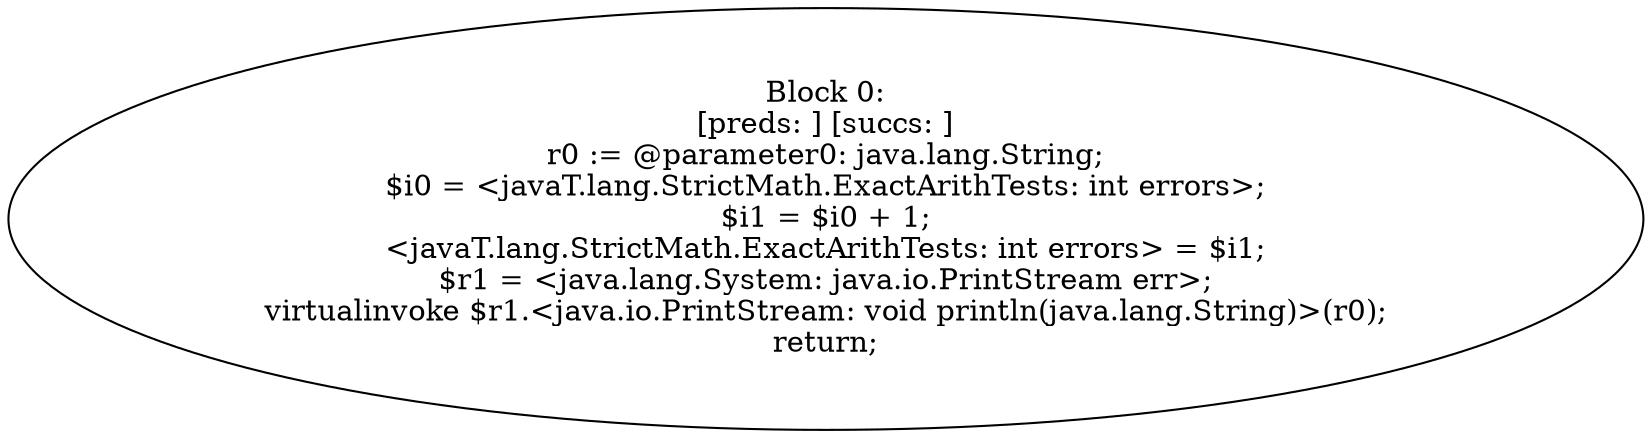 digraph "unitGraph" {
    "Block 0:
[preds: ] [succs: ]
r0 := @parameter0: java.lang.String;
$i0 = <javaT.lang.StrictMath.ExactArithTests: int errors>;
$i1 = $i0 + 1;
<javaT.lang.StrictMath.ExactArithTests: int errors> = $i1;
$r1 = <java.lang.System: java.io.PrintStream err>;
virtualinvoke $r1.<java.io.PrintStream: void println(java.lang.String)>(r0);
return;
"
}
